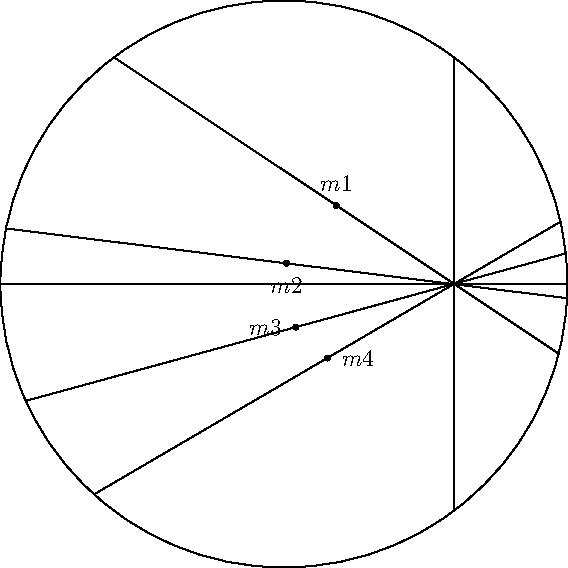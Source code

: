 unitsize(1cm);

draw(circle((0, 0), 5));
pair fixed_point = (3,0);

path chord1 = (-5,0) -- (5,0);
path chord2 = (3,4) -- (3,-4);
// path p = (3,0) -- (0,0) -- (0,4);
// draw(rotate(65, (3/2, 2)) * p);

path c1 = (-3,4) -- (4.85,-1.23);
path c2 = (-4.9,0.98) -- (4.99,-0.25);
path c3 = (-4.55,-2.06) -- (4.97,0.54);
path c4 = (-3.35,-3.71) -- (4.88,1.1);

pair m1 = (0.925,1.385);
pair m2 = (0.045,0.365);
pair m3 = (0.21,-0.76);
pair m4 = (0.765,-1.305);
// pair m0 = (0,0);

draw(chord1);
draw(chord2);
draw(c1);
draw(c2);
draw(c3);
draw(c4);

dot("$m1$", m1, 2N);
dot("$m2$", m2, 2S);
dot("$m3$", m3, 2W);
dot("$m4$", m4, 2E);
// dot("$m0$", m0, 2N);